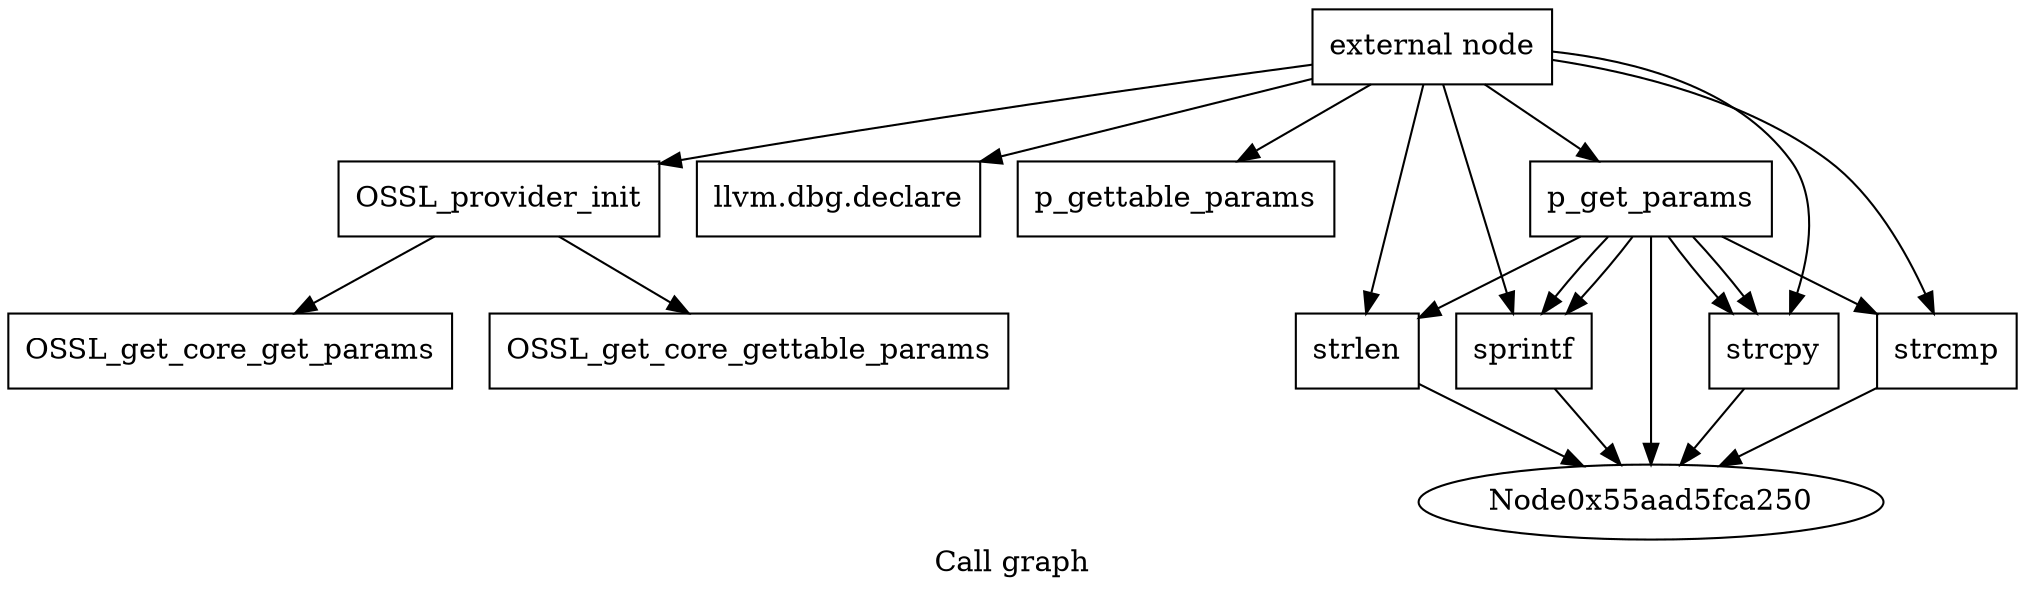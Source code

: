 digraph "Call graph" {
	label="Call graph";

	Node0x55aad5fca220 [shape=record,label="{external node}"];
	Node0x55aad5fca220 -> Node0x55aad5fca2c0;
	Node0x55aad5fca220 -> Node0x55aad5fca390;
	Node0x55aad5fca220 -> Node0x55aad5fca2f0;
	Node0x55aad5fca220 -> Node0x55aad5fca4f0;
	Node0x55aad5fca220 -> Node0x55aad5fca560;
	Node0x55aad5fca220 -> Node0x55aad5fca590;
	Node0x55aad5fca220 -> Node0x55aad5fca6d0;
	Node0x55aad5fca220 -> Node0x55aad5fca740;
	Node0x55aad5fca2c0 [shape=record,label="{OSSL_provider_init}"];
	Node0x55aad5fca2c0 -> Node0x55aad5fca360;
	Node0x55aad5fca2c0 -> Node0x55aad5fca400;
	Node0x55aad5fca2f0 [shape=record,label="{p_gettable_params}"];
	Node0x55aad5fca390 [shape=record,label="{llvm.dbg.declare}"];
	Node0x55aad5fca360 [shape=record,label="{OSSL_get_core_gettable_params}"];
	Node0x55aad5fca400 [shape=record,label="{OSSL_get_core_get_params}"];
	Node0x55aad5fca4f0 [shape=record,label="{p_get_params}"];
	Node0x55aad5fca4f0 -> Node0x55aad5fca560;
	Node0x55aad5fca4f0 -> Node0x55aad5fca250;
	Node0x55aad5fca4f0 -> Node0x55aad5fca590;
	Node0x55aad5fca4f0 -> Node0x55aad5fca6d0;
	Node0x55aad5fca4f0 -> Node0x55aad5fca6d0;
	Node0x55aad5fca4f0 -> Node0x55aad5fca740;
	Node0x55aad5fca4f0 -> Node0x55aad5fca590;
	Node0x55aad5fca560 [shape=record,label="{strcmp}"];
	Node0x55aad5fca560 -> Node0x55aad5fca250;
	Node0x55aad5fca590 [shape=record,label="{strcpy}"];
	Node0x55aad5fca590 -> Node0x55aad5fca250;
	Node0x55aad5fca6d0 [shape=record,label="{sprintf}"];
	Node0x55aad5fca6d0 -> Node0x55aad5fca250;
	Node0x55aad5fca740 [shape=record,label="{strlen}"];
	Node0x55aad5fca740 -> Node0x55aad5fca250;
}

